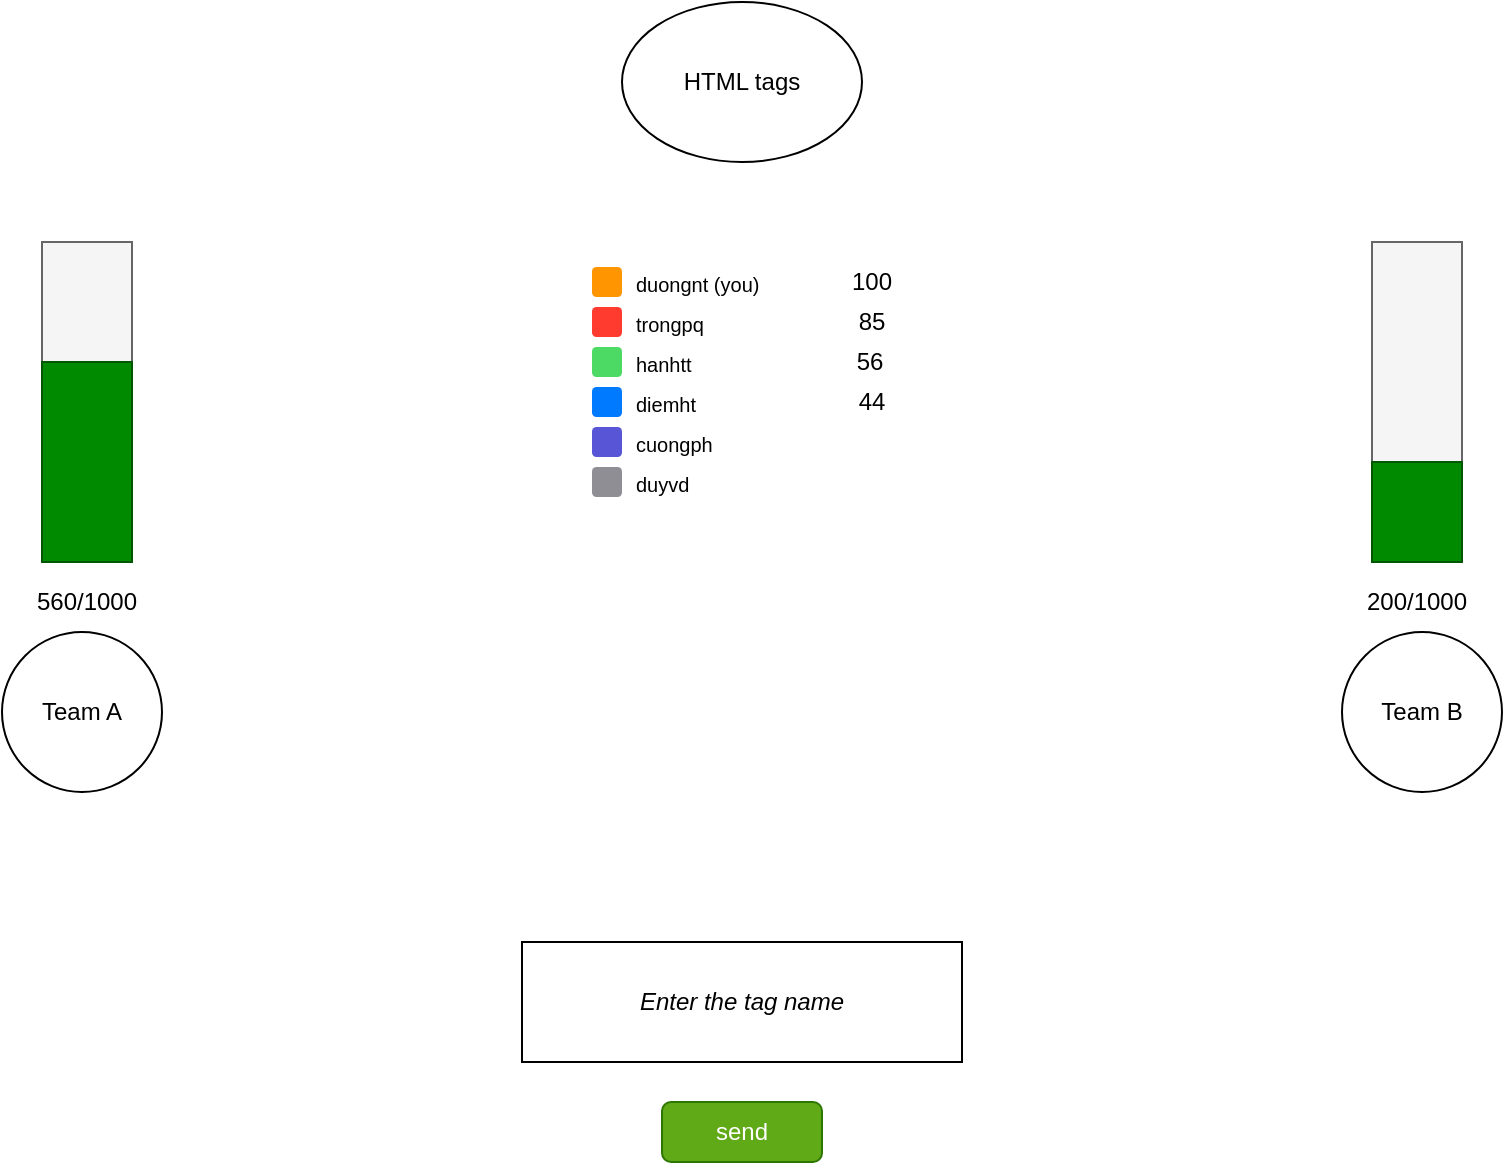 <mxfile version="15.0.3" type="github">
  <diagram id="uKmJ55o_irxdx7RFXJkl" name="Page-1">
    <mxGraphModel dx="1422" dy="794" grid="1" gridSize="10" guides="1" tooltips="1" connect="1" arrows="1" fold="1" page="1" pageScale="1" pageWidth="827" pageHeight="1169" math="0" shadow="0">
      <root>
        <mxCell id="0" />
        <mxCell id="1" parent="0" />
        <mxCell id="9zyOPdE-6Uh6KOo8ApIy-1" value="Team A" style="ellipse;whiteSpace=wrap;html=1;aspect=fixed;" vertex="1" parent="1">
          <mxGeometry x="40" y="445" width="80" height="80" as="geometry" />
        </mxCell>
        <mxCell id="9zyOPdE-6Uh6KOo8ApIy-2" value="Team B" style="ellipse;whiteSpace=wrap;html=1;aspect=fixed;" vertex="1" parent="1">
          <mxGeometry x="710" y="445" width="80" height="80" as="geometry" />
        </mxCell>
        <mxCell id="9zyOPdE-6Uh6KOo8ApIy-3" value="HTML tags" style="text;html=1;strokeColor=none;fillColor=none;align=center;verticalAlign=middle;whiteSpace=wrap;rounded=0;" vertex="1" parent="1">
          <mxGeometry x="365" y="150" width="90" height="20" as="geometry" />
        </mxCell>
        <mxCell id="9zyOPdE-6Uh6KOo8ApIy-4" value="" style="shape=image;verticalLabelPosition=bottom;labelBackgroundColor=#ffffff;verticalAlign=top;aspect=fixed;imageAspect=0;image=https://www.ac-illust.com/main/profileimages/various/0-01.jpg;" vertex="1" parent="1">
          <mxGeometry x="55" y="535" width="50" height="50" as="geometry" />
        </mxCell>
        <mxCell id="9zyOPdE-6Uh6KOo8ApIy-5" value="" style="shape=image;verticalLabelPosition=bottom;labelBackgroundColor=#ffffff;verticalAlign=top;aspect=fixed;imageAspect=0;image=https://www.ac-illust.com/main/profileimages/various/0-05.jpg;" vertex="1" parent="1">
          <mxGeometry x="725" y="535" width="50" height="50" as="geometry" />
        </mxCell>
        <mxCell id="9zyOPdE-6Uh6KOo8ApIy-6" value="" style="rounded=0;whiteSpace=wrap;html=1;fillColor=#f5f5f5;strokeColor=#666666;fontColor=#333333;" vertex="1" parent="1">
          <mxGeometry x="725" y="250" width="45" height="160" as="geometry" />
        </mxCell>
        <mxCell id="9zyOPdE-6Uh6KOo8ApIy-7" value="" style="rounded=0;whiteSpace=wrap;html=1;fillColor=#f5f5f5;strokeColor=#666666;fontColor=#333333;" vertex="1" parent="1">
          <mxGeometry x="60" y="250" width="45" height="160" as="geometry" />
        </mxCell>
        <mxCell id="9zyOPdE-6Uh6KOo8ApIy-8" value="" style="rounded=0;whiteSpace=wrap;html=1;fillColor=#008a00;strokeColor=#005700;fontColor=#ffffff;" vertex="1" parent="1">
          <mxGeometry x="60" y="310" width="45" height="100" as="geometry" />
        </mxCell>
        <mxCell id="9zyOPdE-6Uh6KOo8ApIy-9" value="" style="rounded=0;whiteSpace=wrap;html=1;fillColor=#008a00;strokeColor=#005700;fontColor=#ffffff;" vertex="1" parent="1">
          <mxGeometry x="725" y="360" width="45" height="50" as="geometry" />
        </mxCell>
        <mxCell id="9zyOPdE-6Uh6KOo8ApIy-10" value="560/1000" style="text;html=1;strokeColor=none;fillColor=none;align=center;verticalAlign=middle;whiteSpace=wrap;rounded=0;" vertex="1" parent="1">
          <mxGeometry x="55" y="420" width="55" height="20" as="geometry" />
        </mxCell>
        <mxCell id="9zyOPdE-6Uh6KOo8ApIy-11" value="200/1000" style="text;html=1;strokeColor=none;fillColor=none;align=center;verticalAlign=middle;whiteSpace=wrap;rounded=0;" vertex="1" parent="1">
          <mxGeometry x="720" y="420" width="55" height="20" as="geometry" />
        </mxCell>
        <mxCell id="9zyOPdE-6Uh6KOo8ApIy-12" value="HTML tags" style="ellipse;whiteSpace=wrap;html=1;" vertex="1" parent="1">
          <mxGeometry x="350" y="130" width="120" height="80" as="geometry" />
        </mxCell>
        <mxCell id="9zyOPdE-6Uh6KOo8ApIy-13" value="&lt;i&gt;Enter the tag name&lt;/i&gt;" style="rounded=0;whiteSpace=wrap;html=1;" vertex="1" parent="1">
          <mxGeometry x="300" y="600" width="220" height="60" as="geometry" />
        </mxCell>
        <mxCell id="9zyOPdE-6Uh6KOo8ApIy-14" value="send" style="rounded=1;whiteSpace=wrap;html=1;fillColor=#60a917;strokeColor=#2D7600;fontColor=#ffffff;" vertex="1" parent="1">
          <mxGeometry x="370" y="680" width="80" height="30" as="geometry" />
        </mxCell>
        <mxCell id="9zyOPdE-6Uh6KOo8ApIy-15" value="" style="shape=rect;strokeColor=none;fillColor=#ffffff;gradientColor=none;shadow=0;" vertex="1" parent="1">
          <mxGeometry x="330" y="260" width="164" height="120" as="geometry" />
        </mxCell>
        <mxCell id="9zyOPdE-6Uh6KOo8ApIy-16" value="duongnt (you)" style="shape=rect;strokeColor=none;fontSize=10;fontColor=#000000;resizeWidth=1;align=left;spacingLeft=25;spacingTop=2;" vertex="1" parent="9zyOPdE-6Uh6KOo8ApIy-15">
          <mxGeometry width="164" height="20" relative="1" as="geometry" />
        </mxCell>
        <mxCell id="9zyOPdE-6Uh6KOo8ApIy-17" value="" style="shape=rect;rounded=1;rSize=3;strokeColor=none;fillColor=#FF9501;" vertex="1" parent="9zyOPdE-6Uh6KOo8ApIy-16">
          <mxGeometry y="0.5" width="15" height="15" relative="1" as="geometry">
            <mxPoint x="5" y="-7.5" as="offset" />
          </mxGeometry>
        </mxCell>
        <mxCell id="9zyOPdE-6Uh6KOo8ApIy-18" value="trongpq" style="shape=rect;strokeColor=none;fontSize=10;fontColor=#000000;resizeWidth=1;align=left;spacingLeft=25;spacingTop=2;" vertex="1" parent="9zyOPdE-6Uh6KOo8ApIy-15">
          <mxGeometry width="165" height="20" relative="1" as="geometry">
            <mxPoint y="20" as="offset" />
          </mxGeometry>
        </mxCell>
        <mxCell id="9zyOPdE-6Uh6KOo8ApIy-19" value="" style="shape=rect;rounded=1;rSize=3;strokeColor=none;fillColor=#FF3B2F;" vertex="1" parent="9zyOPdE-6Uh6KOo8ApIy-18">
          <mxGeometry y="0.5" width="15" height="15" relative="1" as="geometry">
            <mxPoint x="5" y="-7.5" as="offset" />
          </mxGeometry>
        </mxCell>
        <mxCell id="9zyOPdE-6Uh6KOo8ApIy-20" value="85" style="text;html=1;strokeColor=none;fillColor=none;align=center;verticalAlign=middle;whiteSpace=wrap;rounded=0;" vertex="1" parent="9zyOPdE-6Uh6KOo8ApIy-18">
          <mxGeometry x="125" width="40" height="20" as="geometry" />
        </mxCell>
        <mxCell id="9zyOPdE-6Uh6KOo8ApIy-21" value="hanhtt" style="shape=rect;strokeColor=none;fontSize=10;fontColor=#000000;resizeWidth=1;align=left;spacingLeft=25;spacingTop=2;" vertex="1" parent="9zyOPdE-6Uh6KOo8ApIy-15">
          <mxGeometry width="164" height="20" relative="1" as="geometry">
            <mxPoint y="40" as="offset" />
          </mxGeometry>
        </mxCell>
        <mxCell id="9zyOPdE-6Uh6KOo8ApIy-22" value="" style="shape=rect;rounded=1;rSize=3;strokeColor=none;fillColor=#4CDA64;" vertex="1" parent="9zyOPdE-6Uh6KOo8ApIy-21">
          <mxGeometry y="0.5" width="15" height="15" relative="1" as="geometry">
            <mxPoint x="5" y="-7.5" as="offset" />
          </mxGeometry>
        </mxCell>
        <mxCell id="9zyOPdE-6Uh6KOo8ApIy-23" value="56" style="text;html=1;strokeColor=none;fillColor=none;align=center;verticalAlign=middle;whiteSpace=wrap;rounded=0;" vertex="1" parent="9zyOPdE-6Uh6KOo8ApIy-21">
          <mxGeometry x="124" width="40" height="20" as="geometry" />
        </mxCell>
        <mxCell id="9zyOPdE-6Uh6KOo8ApIy-24" value="diemht" style="shape=rect;strokeColor=none;fontSize=10;fontColor=#000000;resizeWidth=1;align=left;spacingLeft=25;spacingTop=2;" vertex="1" parent="9zyOPdE-6Uh6KOo8ApIy-15">
          <mxGeometry width="165" height="20" relative="1" as="geometry">
            <mxPoint y="60" as="offset" />
          </mxGeometry>
        </mxCell>
        <mxCell id="9zyOPdE-6Uh6KOo8ApIy-25" value="" style="shape=rect;rounded=1;rSize=3;strokeColor=none;fillColor=#007AFF;" vertex="1" parent="9zyOPdE-6Uh6KOo8ApIy-24">
          <mxGeometry y="0.5" width="15" height="15" relative="1" as="geometry">
            <mxPoint x="5" y="-7.5" as="offset" />
          </mxGeometry>
        </mxCell>
        <mxCell id="9zyOPdE-6Uh6KOo8ApIy-26" value="44" style="text;html=1;strokeColor=none;fillColor=none;align=center;verticalAlign=middle;whiteSpace=wrap;rounded=0;" vertex="1" parent="9zyOPdE-6Uh6KOo8ApIy-24">
          <mxGeometry x="125" width="40" height="20" as="geometry" />
        </mxCell>
        <mxCell id="9zyOPdE-6Uh6KOo8ApIy-27" value="cuongph" style="shape=rect;strokeColor=none;fontSize=10;fontColor=#000000;resizeWidth=1;align=left;spacingLeft=25;spacingTop=2;" vertex="1" parent="9zyOPdE-6Uh6KOo8ApIy-15">
          <mxGeometry width="164" height="20" relative="1" as="geometry">
            <mxPoint y="80" as="offset" />
          </mxGeometry>
        </mxCell>
        <mxCell id="9zyOPdE-6Uh6KOo8ApIy-28" value="" style="shape=rect;rounded=1;rSize=3;strokeColor=none;fillColor=#5855D6;" vertex="1" parent="9zyOPdE-6Uh6KOo8ApIy-27">
          <mxGeometry y="0.5" width="15" height="15" relative="1" as="geometry">
            <mxPoint x="5" y="-7.5" as="offset" />
          </mxGeometry>
        </mxCell>
        <mxCell id="9zyOPdE-6Uh6KOo8ApIy-29" value="duyvd" style="shape=rect;strokeColor=none;fontSize=10;fontColor=#000000;resizeWidth=1;align=left;spacingLeft=25;spacingTop=2;" vertex="1" parent="9zyOPdE-6Uh6KOo8ApIy-15">
          <mxGeometry width="164" height="20" relative="1" as="geometry">
            <mxPoint y="100" as="offset" />
          </mxGeometry>
        </mxCell>
        <mxCell id="9zyOPdE-6Uh6KOo8ApIy-30" value="" style="shape=rect;rounded=1;rSize=3;strokeColor=none;fillColor=#8F8E94;" vertex="1" parent="9zyOPdE-6Uh6KOo8ApIy-29">
          <mxGeometry y="0.5" width="15" height="15" relative="1" as="geometry">
            <mxPoint x="5" y="-7.5" as="offset" />
          </mxGeometry>
        </mxCell>
        <mxCell id="9zyOPdE-6Uh6KOo8ApIy-31" value="100" style="text;html=1;strokeColor=none;fillColor=none;align=center;verticalAlign=middle;whiteSpace=wrap;rounded=0;" vertex="1" parent="1">
          <mxGeometry x="455" y="260" width="40" height="20" as="geometry" />
        </mxCell>
      </root>
    </mxGraphModel>
  </diagram>
</mxfile>

